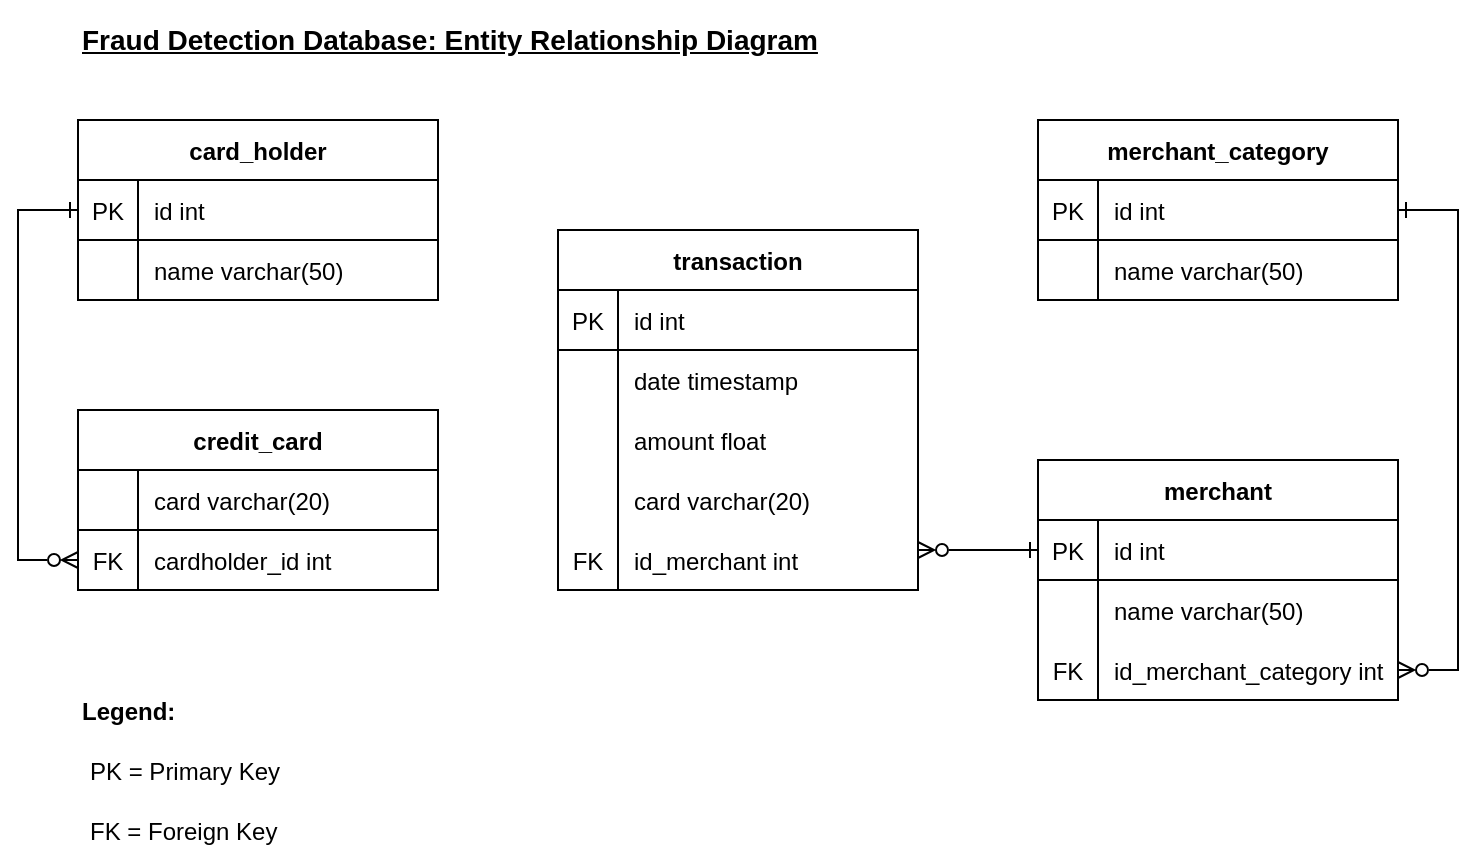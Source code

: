 <mxfile version="20.5.0" type="device"><diagram id="R2lEEEUBdFMjLlhIrx00" name="Page-1"><mxGraphModel dx="1038" dy="539" grid="1" gridSize="10" guides="1" tooltips="1" connect="1" arrows="1" fold="1" page="1" pageScale="1" pageWidth="980" pageHeight="690" math="0" shadow="0" extFonts="Permanent Marker^https://fonts.googleapis.com/css?family=Permanent+Marker"><root><object label="" id="0"><mxCell/></object><mxCell id="1" parent="0"/><mxCell id="RQPY2S-z8ONr5uKUg6_j-18" value="transaction" style="shape=table;startSize=30;container=1;collapsible=1;childLayout=tableLayout;fixedRows=1;rowLines=0;fontStyle=1;align=center;resizeLast=1;" parent="1" vertex="1"><mxGeometry x="360" y="255" width="180" height="180" as="geometry"/></mxCell><mxCell id="RQPY2S-z8ONr5uKUg6_j-19" value="" style="shape=tableRow;horizontal=0;startSize=0;swimlaneHead=0;swimlaneBody=0;fillColor=none;collapsible=0;dropTarget=0;points=[[0,0.5],[1,0.5]];portConstraint=eastwest;top=0;left=0;right=0;bottom=1;" parent="RQPY2S-z8ONr5uKUg6_j-18" vertex="1"><mxGeometry y="30" width="180" height="30" as="geometry"/></mxCell><mxCell id="RQPY2S-z8ONr5uKUg6_j-20" value="PK" style="shape=partialRectangle;connectable=0;fillColor=none;top=0;left=0;bottom=0;right=0;fontStyle=0;overflow=hidden;" parent="RQPY2S-z8ONr5uKUg6_j-19" vertex="1"><mxGeometry width="30" height="30" as="geometry"><mxRectangle width="30" height="30" as="alternateBounds"/></mxGeometry></mxCell><mxCell id="RQPY2S-z8ONr5uKUg6_j-21" value="id int" style="shape=partialRectangle;connectable=0;fillColor=none;top=0;left=0;bottom=0;right=0;align=left;spacingLeft=6;fontStyle=0;overflow=hidden;" parent="RQPY2S-z8ONr5uKUg6_j-19" vertex="1"><mxGeometry x="30" width="150" height="30" as="geometry"><mxRectangle width="150" height="30" as="alternateBounds"/></mxGeometry></mxCell><mxCell id="RQPY2S-z8ONr5uKUg6_j-22" value="" style="shape=tableRow;horizontal=0;startSize=0;swimlaneHead=0;swimlaneBody=0;fillColor=none;collapsible=0;dropTarget=0;points=[[0,0.5],[1,0.5]];portConstraint=eastwest;top=0;left=0;right=0;bottom=0;" parent="RQPY2S-z8ONr5uKUg6_j-18" vertex="1"><mxGeometry y="60" width="180" height="30" as="geometry"/></mxCell><mxCell id="RQPY2S-z8ONr5uKUg6_j-23" value="" style="shape=partialRectangle;connectable=0;fillColor=none;top=0;left=0;bottom=0;right=0;editable=1;overflow=hidden;" parent="RQPY2S-z8ONr5uKUg6_j-22" vertex="1"><mxGeometry width="30" height="30" as="geometry"><mxRectangle width="30" height="30" as="alternateBounds"/></mxGeometry></mxCell><mxCell id="RQPY2S-z8ONr5uKUg6_j-24" value="date timestamp " style="shape=partialRectangle;connectable=0;fillColor=none;top=0;left=0;bottom=0;right=0;align=left;spacingLeft=6;overflow=hidden;" parent="RQPY2S-z8ONr5uKUg6_j-22" vertex="1"><mxGeometry x="30" width="150" height="30" as="geometry"><mxRectangle width="150" height="30" as="alternateBounds"/></mxGeometry></mxCell><mxCell id="RQPY2S-z8ONr5uKUg6_j-25" value="" style="shape=tableRow;horizontal=0;startSize=0;swimlaneHead=0;swimlaneBody=0;fillColor=none;collapsible=0;dropTarget=0;points=[[0,0.5],[1,0.5]];portConstraint=eastwest;top=0;left=0;right=0;bottom=0;" parent="RQPY2S-z8ONr5uKUg6_j-18" vertex="1"><mxGeometry y="90" width="180" height="30" as="geometry"/></mxCell><mxCell id="RQPY2S-z8ONr5uKUg6_j-26" value="" style="shape=partialRectangle;connectable=0;fillColor=none;top=0;left=0;bottom=0;right=0;editable=1;overflow=hidden;" parent="RQPY2S-z8ONr5uKUg6_j-25" vertex="1"><mxGeometry width="30" height="30" as="geometry"><mxRectangle width="30" height="30" as="alternateBounds"/></mxGeometry></mxCell><mxCell id="RQPY2S-z8ONr5uKUg6_j-27" value="amount float" style="shape=partialRectangle;connectable=0;fillColor=none;top=0;left=0;bottom=0;right=0;align=left;spacingLeft=6;overflow=hidden;" parent="RQPY2S-z8ONr5uKUg6_j-25" vertex="1"><mxGeometry x="30" width="150" height="30" as="geometry"><mxRectangle width="150" height="30" as="alternateBounds"/></mxGeometry></mxCell><mxCell id="RQPY2S-z8ONr5uKUg6_j-31" style="shape=tableRow;horizontal=0;startSize=0;swimlaneHead=0;swimlaneBody=0;fillColor=none;collapsible=0;dropTarget=0;points=[[0,0.5],[1,0.5]];portConstraint=eastwest;top=0;left=0;right=0;bottom=0;" parent="RQPY2S-z8ONr5uKUg6_j-18" vertex="1"><mxGeometry y="120" width="180" height="30" as="geometry"/></mxCell><mxCell id="RQPY2S-z8ONr5uKUg6_j-32" style="shape=partialRectangle;connectable=0;fillColor=none;top=0;left=0;bottom=0;right=0;editable=1;overflow=hidden;" parent="RQPY2S-z8ONr5uKUg6_j-31" vertex="1"><mxGeometry width="30" height="30" as="geometry"><mxRectangle width="30" height="30" as="alternateBounds"/></mxGeometry></mxCell><mxCell id="RQPY2S-z8ONr5uKUg6_j-33" value="card varchar(20)" style="shape=partialRectangle;connectable=0;fillColor=none;top=0;left=0;bottom=0;right=0;align=left;spacingLeft=6;overflow=hidden;" parent="RQPY2S-z8ONr5uKUg6_j-31" vertex="1"><mxGeometry x="30" width="150" height="30" as="geometry"><mxRectangle width="150" height="30" as="alternateBounds"/></mxGeometry></mxCell><mxCell id="RQPY2S-z8ONr5uKUg6_j-28" value="" style="shape=tableRow;horizontal=0;startSize=0;swimlaneHead=0;swimlaneBody=0;fillColor=none;collapsible=0;dropTarget=0;points=[[0,0.5],[1,0.5]];portConstraint=eastwest;top=0;left=0;right=0;bottom=0;" parent="RQPY2S-z8ONr5uKUg6_j-18" vertex="1"><mxGeometry y="150" width="180" height="30" as="geometry"/></mxCell><mxCell id="RQPY2S-z8ONr5uKUg6_j-29" value="FK" style="shape=partialRectangle;connectable=0;fillColor=none;top=0;left=0;bottom=0;right=0;editable=1;overflow=hidden;" parent="RQPY2S-z8ONr5uKUg6_j-28" vertex="1"><mxGeometry width="30" height="30" as="geometry"><mxRectangle width="30" height="30" as="alternateBounds"/></mxGeometry></mxCell><mxCell id="RQPY2S-z8ONr5uKUg6_j-30" value="id_merchant int" style="shape=partialRectangle;connectable=0;fillColor=none;top=0;left=0;bottom=0;right=0;align=left;spacingLeft=6;overflow=hidden;" parent="RQPY2S-z8ONr5uKUg6_j-28" vertex="1"><mxGeometry x="30" width="150" height="30" as="geometry"><mxRectangle width="150" height="30" as="alternateBounds"/></mxGeometry></mxCell><mxCell id="RQPY2S-z8ONr5uKUg6_j-34" value="credit_card" style="shape=table;startSize=30;container=1;collapsible=1;childLayout=tableLayout;fixedRows=1;rowLines=0;fontStyle=1;align=center;resizeLast=1;" parent="1" vertex="1"><mxGeometry x="120" y="345" width="180" height="90" as="geometry"/></mxCell><mxCell id="RQPY2S-z8ONr5uKUg6_j-35" value="" style="shape=tableRow;horizontal=0;startSize=0;swimlaneHead=0;swimlaneBody=0;fillColor=none;collapsible=0;dropTarget=0;points=[[0,0.5],[1,0.5]];portConstraint=eastwest;top=0;left=0;right=0;bottom=1;" parent="RQPY2S-z8ONr5uKUg6_j-34" vertex="1"><mxGeometry y="30" width="180" height="30" as="geometry"/></mxCell><mxCell id="RQPY2S-z8ONr5uKUg6_j-36" value="" style="shape=partialRectangle;connectable=0;fillColor=none;top=0;left=0;bottom=0;right=0;fontStyle=0;overflow=hidden;" parent="RQPY2S-z8ONr5uKUg6_j-35" vertex="1"><mxGeometry width="30" height="30" as="geometry"><mxRectangle width="30" height="30" as="alternateBounds"/></mxGeometry></mxCell><mxCell id="RQPY2S-z8ONr5uKUg6_j-37" value="card varchar(20)" style="shape=partialRectangle;connectable=0;fillColor=none;top=0;left=0;bottom=0;right=0;align=left;spacingLeft=6;fontStyle=0;overflow=hidden;" parent="RQPY2S-z8ONr5uKUg6_j-35" vertex="1"><mxGeometry x="30" width="150" height="30" as="geometry"><mxRectangle width="150" height="30" as="alternateBounds"/></mxGeometry></mxCell><mxCell id="RQPY2S-z8ONr5uKUg6_j-38" value="" style="shape=tableRow;horizontal=0;startSize=0;swimlaneHead=0;swimlaneBody=0;fillColor=none;collapsible=0;dropTarget=0;points=[[0,0.5],[1,0.5]];portConstraint=eastwest;top=0;left=0;right=0;bottom=0;" parent="RQPY2S-z8ONr5uKUg6_j-34" vertex="1"><mxGeometry y="60" width="180" height="30" as="geometry"/></mxCell><mxCell id="RQPY2S-z8ONr5uKUg6_j-39" value="FK" style="shape=partialRectangle;connectable=0;fillColor=none;top=0;left=0;bottom=0;right=0;editable=1;overflow=hidden;" parent="RQPY2S-z8ONr5uKUg6_j-38" vertex="1"><mxGeometry width="30" height="30" as="geometry"><mxRectangle width="30" height="30" as="alternateBounds"/></mxGeometry></mxCell><mxCell id="RQPY2S-z8ONr5uKUg6_j-40" value="cardholder_id int" style="shape=partialRectangle;connectable=0;fillColor=none;top=0;left=0;bottom=0;right=0;align=left;spacingLeft=6;overflow=hidden;" parent="RQPY2S-z8ONr5uKUg6_j-38" vertex="1"><mxGeometry x="30" width="150" height="30" as="geometry"><mxRectangle width="150" height="30" as="alternateBounds"/></mxGeometry></mxCell><mxCell id="RQPY2S-z8ONr5uKUg6_j-47" value="card_holder" style="shape=table;startSize=30;container=1;collapsible=1;childLayout=tableLayout;fixedRows=1;rowLines=0;fontStyle=1;align=center;resizeLast=1;" parent="1" vertex="1"><mxGeometry x="120" y="200" width="180" height="90" as="geometry"/></mxCell><mxCell id="RQPY2S-z8ONr5uKUg6_j-48" value="" style="shape=tableRow;horizontal=0;startSize=0;swimlaneHead=0;swimlaneBody=0;fillColor=none;collapsible=0;dropTarget=0;points=[[0,0.5],[1,0.5]];portConstraint=eastwest;top=0;left=0;right=0;bottom=1;" parent="RQPY2S-z8ONr5uKUg6_j-47" vertex="1"><mxGeometry y="30" width="180" height="30" as="geometry"/></mxCell><mxCell id="RQPY2S-z8ONr5uKUg6_j-49" value="PK" style="shape=partialRectangle;connectable=0;fillColor=none;top=0;left=0;bottom=0;right=0;fontStyle=0;overflow=hidden;" parent="RQPY2S-z8ONr5uKUg6_j-48" vertex="1"><mxGeometry width="30" height="30" as="geometry"><mxRectangle width="30" height="30" as="alternateBounds"/></mxGeometry></mxCell><mxCell id="RQPY2S-z8ONr5uKUg6_j-50" value="id int" style="shape=partialRectangle;connectable=0;fillColor=none;top=0;left=0;bottom=0;right=0;align=left;spacingLeft=6;fontStyle=0;overflow=hidden;" parent="RQPY2S-z8ONr5uKUg6_j-48" vertex="1"><mxGeometry x="30" width="150" height="30" as="geometry"><mxRectangle width="150" height="30" as="alternateBounds"/></mxGeometry></mxCell><mxCell id="RQPY2S-z8ONr5uKUg6_j-51" value="" style="shape=tableRow;horizontal=0;startSize=0;swimlaneHead=0;swimlaneBody=0;fillColor=none;collapsible=0;dropTarget=0;points=[[0,0.5],[1,0.5]];portConstraint=eastwest;top=0;left=0;right=0;bottom=0;" parent="RQPY2S-z8ONr5uKUg6_j-47" vertex="1"><mxGeometry y="60" width="180" height="30" as="geometry"/></mxCell><mxCell id="RQPY2S-z8ONr5uKUg6_j-52" value="" style="shape=partialRectangle;connectable=0;fillColor=none;top=0;left=0;bottom=0;right=0;editable=1;overflow=hidden;" parent="RQPY2S-z8ONr5uKUg6_j-51" vertex="1"><mxGeometry width="30" height="30" as="geometry"><mxRectangle width="30" height="30" as="alternateBounds"/></mxGeometry></mxCell><mxCell id="RQPY2S-z8ONr5uKUg6_j-53" value="name varchar(50)" style="shape=partialRectangle;connectable=0;fillColor=none;top=0;left=0;bottom=0;right=0;align=left;spacingLeft=6;overflow=hidden;" parent="RQPY2S-z8ONr5uKUg6_j-51" vertex="1"><mxGeometry x="30" width="150" height="30" as="geometry"><mxRectangle width="150" height="30" as="alternateBounds"/></mxGeometry></mxCell><mxCell id="RQPY2S-z8ONr5uKUg6_j-54" value="merchant" style="shape=table;startSize=30;container=1;collapsible=1;childLayout=tableLayout;fixedRows=1;rowLines=0;fontStyle=1;align=center;resizeLast=1;" parent="1" vertex="1"><mxGeometry x="600" y="370" width="180" height="120" as="geometry"/></mxCell><mxCell id="RQPY2S-z8ONr5uKUg6_j-55" value="" style="shape=tableRow;horizontal=0;startSize=0;swimlaneHead=0;swimlaneBody=0;fillColor=none;collapsible=0;dropTarget=0;points=[[0,0.5],[1,0.5]];portConstraint=eastwest;top=0;left=0;right=0;bottom=1;" parent="RQPY2S-z8ONr5uKUg6_j-54" vertex="1"><mxGeometry y="30" width="180" height="30" as="geometry"/></mxCell><mxCell id="RQPY2S-z8ONr5uKUg6_j-56" value="PK" style="shape=partialRectangle;connectable=0;fillColor=none;top=0;left=0;bottom=0;right=0;fontStyle=0;overflow=hidden;" parent="RQPY2S-z8ONr5uKUg6_j-55" vertex="1"><mxGeometry width="30" height="30" as="geometry"><mxRectangle width="30" height="30" as="alternateBounds"/></mxGeometry></mxCell><mxCell id="RQPY2S-z8ONr5uKUg6_j-57" value="id int" style="shape=partialRectangle;connectable=0;fillColor=none;top=0;left=0;bottom=0;right=0;align=left;spacingLeft=6;fontStyle=0;overflow=hidden;" parent="RQPY2S-z8ONr5uKUg6_j-55" vertex="1"><mxGeometry x="30" width="150" height="30" as="geometry"><mxRectangle width="150" height="30" as="alternateBounds"/></mxGeometry></mxCell><mxCell id="RQPY2S-z8ONr5uKUg6_j-61" style="shape=tableRow;horizontal=0;startSize=0;swimlaneHead=0;swimlaneBody=0;fillColor=none;collapsible=0;dropTarget=0;points=[[0,0.5],[1,0.5]];portConstraint=eastwest;top=0;left=0;right=0;bottom=0;" parent="RQPY2S-z8ONr5uKUg6_j-54" vertex="1"><mxGeometry y="60" width="180" height="30" as="geometry"/></mxCell><mxCell id="RQPY2S-z8ONr5uKUg6_j-62" style="shape=partialRectangle;connectable=0;fillColor=none;top=0;left=0;bottom=0;right=0;editable=1;overflow=hidden;" parent="RQPY2S-z8ONr5uKUg6_j-61" vertex="1"><mxGeometry width="30" height="30" as="geometry"><mxRectangle width="30" height="30" as="alternateBounds"/></mxGeometry></mxCell><mxCell id="RQPY2S-z8ONr5uKUg6_j-63" value="name varchar(50)" style="shape=partialRectangle;connectable=0;fillColor=none;top=0;left=0;bottom=0;right=0;align=left;spacingLeft=6;overflow=hidden;" parent="RQPY2S-z8ONr5uKUg6_j-61" vertex="1"><mxGeometry x="30" width="150" height="30" as="geometry"><mxRectangle width="150" height="30" as="alternateBounds"/></mxGeometry></mxCell><mxCell id="RQPY2S-z8ONr5uKUg6_j-58" value="" style="shape=tableRow;horizontal=0;startSize=0;swimlaneHead=0;swimlaneBody=0;fillColor=none;collapsible=0;dropTarget=0;points=[[0,0.5],[1,0.5]];portConstraint=eastwest;top=0;left=0;right=0;bottom=0;" parent="RQPY2S-z8ONr5uKUg6_j-54" vertex="1"><mxGeometry y="90" width="180" height="30" as="geometry"/></mxCell><mxCell id="RQPY2S-z8ONr5uKUg6_j-59" value="FK" style="shape=partialRectangle;connectable=0;fillColor=none;top=0;left=0;bottom=0;right=0;editable=1;overflow=hidden;" parent="RQPY2S-z8ONr5uKUg6_j-58" vertex="1"><mxGeometry width="30" height="30" as="geometry"><mxRectangle width="30" height="30" as="alternateBounds"/></mxGeometry></mxCell><mxCell id="RQPY2S-z8ONr5uKUg6_j-60" value="id_merchant_category int" style="shape=partialRectangle;connectable=0;fillColor=none;top=0;left=0;bottom=0;right=0;align=left;spacingLeft=6;overflow=hidden;" parent="RQPY2S-z8ONr5uKUg6_j-58" vertex="1"><mxGeometry x="30" width="150" height="30" as="geometry"><mxRectangle width="150" height="30" as="alternateBounds"/></mxGeometry></mxCell><mxCell id="RQPY2S-z8ONr5uKUg6_j-64" value="merchant_category" style="shape=table;startSize=30;container=1;collapsible=1;childLayout=tableLayout;fixedRows=1;rowLines=0;fontStyle=1;align=center;resizeLast=1;" parent="1" vertex="1"><mxGeometry x="600" y="200" width="180" height="90" as="geometry"/></mxCell><mxCell id="RQPY2S-z8ONr5uKUg6_j-65" value="" style="shape=tableRow;horizontal=0;startSize=0;swimlaneHead=0;swimlaneBody=0;fillColor=none;collapsible=0;dropTarget=0;points=[[0,0.5],[1,0.5]];portConstraint=eastwest;top=0;left=0;right=0;bottom=1;" parent="RQPY2S-z8ONr5uKUg6_j-64" vertex="1"><mxGeometry y="30" width="180" height="30" as="geometry"/></mxCell><mxCell id="RQPY2S-z8ONr5uKUg6_j-66" value="PK" style="shape=partialRectangle;connectable=0;fillColor=none;top=0;left=0;bottom=0;right=0;fontStyle=0;overflow=hidden;" parent="RQPY2S-z8ONr5uKUg6_j-65" vertex="1"><mxGeometry width="30" height="30" as="geometry"><mxRectangle width="30" height="30" as="alternateBounds"/></mxGeometry></mxCell><mxCell id="RQPY2S-z8ONr5uKUg6_j-67" value="id int" style="shape=partialRectangle;connectable=0;fillColor=none;top=0;left=0;bottom=0;right=0;align=left;spacingLeft=6;fontStyle=0;overflow=hidden;" parent="RQPY2S-z8ONr5uKUg6_j-65" vertex="1"><mxGeometry x="30" width="150" height="30" as="geometry"><mxRectangle width="150" height="30" as="alternateBounds"/></mxGeometry></mxCell><mxCell id="RQPY2S-z8ONr5uKUg6_j-68" style="shape=tableRow;horizontal=0;startSize=0;swimlaneHead=0;swimlaneBody=0;fillColor=none;collapsible=0;dropTarget=0;points=[[0,0.5],[1,0.5]];portConstraint=eastwest;top=0;left=0;right=0;bottom=0;" parent="RQPY2S-z8ONr5uKUg6_j-64" vertex="1"><mxGeometry y="60" width="180" height="30" as="geometry"/></mxCell><mxCell id="RQPY2S-z8ONr5uKUg6_j-69" style="shape=partialRectangle;connectable=0;fillColor=none;top=0;left=0;bottom=0;right=0;editable=1;overflow=hidden;" parent="RQPY2S-z8ONr5uKUg6_j-68" vertex="1"><mxGeometry width="30" height="30" as="geometry"><mxRectangle width="30" height="30" as="alternateBounds"/></mxGeometry></mxCell><mxCell id="RQPY2S-z8ONr5uKUg6_j-70" value="name varchar(50)" style="shape=partialRectangle;connectable=0;fillColor=none;top=0;left=0;bottom=0;right=0;align=left;spacingLeft=6;overflow=hidden;" parent="RQPY2S-z8ONr5uKUg6_j-68" vertex="1"><mxGeometry x="30" width="150" height="30" as="geometry"><mxRectangle width="150" height="30" as="alternateBounds"/></mxGeometry></mxCell><mxCell id="RQPY2S-z8ONr5uKUg6_j-83" value="" style="edgeStyle=orthogonalEdgeStyle;fontSize=12;html=1;endArrow=ERzeroToMany;startArrow=ERone;rounded=0;entryX=0;entryY=0.5;entryDx=0;entryDy=0;exitX=0;exitY=0.5;exitDx=0;exitDy=0;startFill=0;endFill=0;" parent="1" source="RQPY2S-z8ONr5uKUg6_j-48" target="RQPY2S-z8ONr5uKUg6_j-38" edge="1"><mxGeometry width="100" height="100" relative="1" as="geometry"><mxPoint x="200" y="750" as="sourcePoint"/><mxPoint x="300" y="650" as="targetPoint"/><Array as="points"><mxPoint x="90" y="245"/><mxPoint x="90" y="420"/></Array></mxGeometry></mxCell><mxCell id="RQPY2S-z8ONr5uKUg6_j-94" value="" style="edgeStyle=orthogonalEdgeStyle;fontSize=12;html=1;endArrow=ERone;endFill=0;startArrow=ERzeroToMany;rounded=0;entryX=1;entryY=0.5;entryDx=0;entryDy=0;exitX=1;exitY=0.5;exitDx=0;exitDy=0;startFill=0;" parent="1" source="RQPY2S-z8ONr5uKUg6_j-58" target="RQPY2S-z8ONr5uKUg6_j-65" edge="1"><mxGeometry width="100" height="100" relative="1" as="geometry"><mxPoint x="950" y="580" as="sourcePoint"/><mxPoint x="1050" y="480" as="targetPoint"/><Array as="points"><mxPoint x="810" y="475"/><mxPoint x="810" y="245"/></Array></mxGeometry></mxCell><mxCell id="RQPY2S-z8ONr5uKUg6_j-96" value="" style="fontSize=12;html=1;endArrow=ERone;endFill=0;startArrow=ERzeroToMany;rounded=0;startFill=0;entryX=0;entryY=0.5;entryDx=0;entryDy=0;" parent="1" target="RQPY2S-z8ONr5uKUg6_j-55" edge="1"><mxGeometry width="100" height="100" relative="1" as="geometry"><mxPoint x="540" y="415" as="sourcePoint"/><mxPoint x="620" y="420" as="targetPoint"/></mxGeometry></mxCell><mxCell id="JWmusqLuElQy4RHEpJXN-1" value="Legend:" style="swimlane;fontStyle=1;childLayout=stackLayout;horizontal=1;startSize=30;horizontalStack=0;resizeParent=1;resizeParentMax=0;resizeLast=0;collapsible=1;marginBottom=0;align=left;strokeColor=none;swimlaneFillColor=none;fillColor=none;" parent="1" vertex="1"><mxGeometry x="120" y="480" width="190" height="90" as="geometry"/></mxCell><mxCell id="JWmusqLuElQy4RHEpJXN-2" value="PK = Primary Key" style="text;strokeColor=none;fillColor=none;align=left;verticalAlign=middle;spacingLeft=4;spacingRight=4;overflow=hidden;points=[[0,0.5],[1,0.5]];portConstraint=eastwest;rotatable=0;" parent="JWmusqLuElQy4RHEpJXN-1" vertex="1"><mxGeometry y="30" width="190" height="30" as="geometry"/></mxCell><mxCell id="JWmusqLuElQy4RHEpJXN-3" value="FK = Foreign Key" style="text;strokeColor=none;fillColor=none;align=left;verticalAlign=middle;spacingLeft=4;spacingRight=4;overflow=hidden;points=[[0,0.5],[1,0.5]];portConstraint=eastwest;rotatable=0;" parent="JWmusqLuElQy4RHEpJXN-1" vertex="1"><mxGeometry y="60" width="190" height="30" as="geometry"/></mxCell><mxCell id="JWmusqLuElQy4RHEpJXN-5" value="Fraud Detection Database: Entity Relationship Diagram" style="rounded=0;whiteSpace=wrap;html=1;align=left;fontStyle=5;strokeColor=none;fontSize=14;fillColor=none;" parent="1" vertex="1"><mxGeometry x="120" y="140" width="440" height="40" as="geometry"/></mxCell></root></mxGraphModel></diagram></mxfile>
